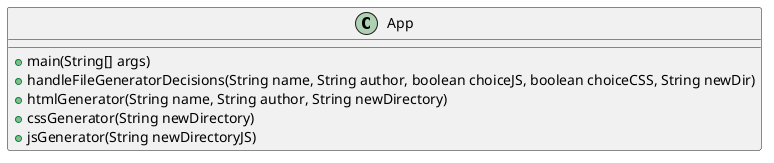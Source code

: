 /*
 *  UCF COP3330 Fall 2021 Assignment 3 Solution
 *  Copyright 2021 Yohan Hmaiti
 */

@startuml
class App {

    + main(String[] args)
    + handleFileGeneratorDecisions(String name, String author, boolean choiceJS, boolean choiceCSS, String newDir)
    + htmlGenerator(String name, String author, String newDirectory)
    + cssGenerator(String newDirectory)
    + jsGenerator(String newDirectoryJS)

}
@enduml